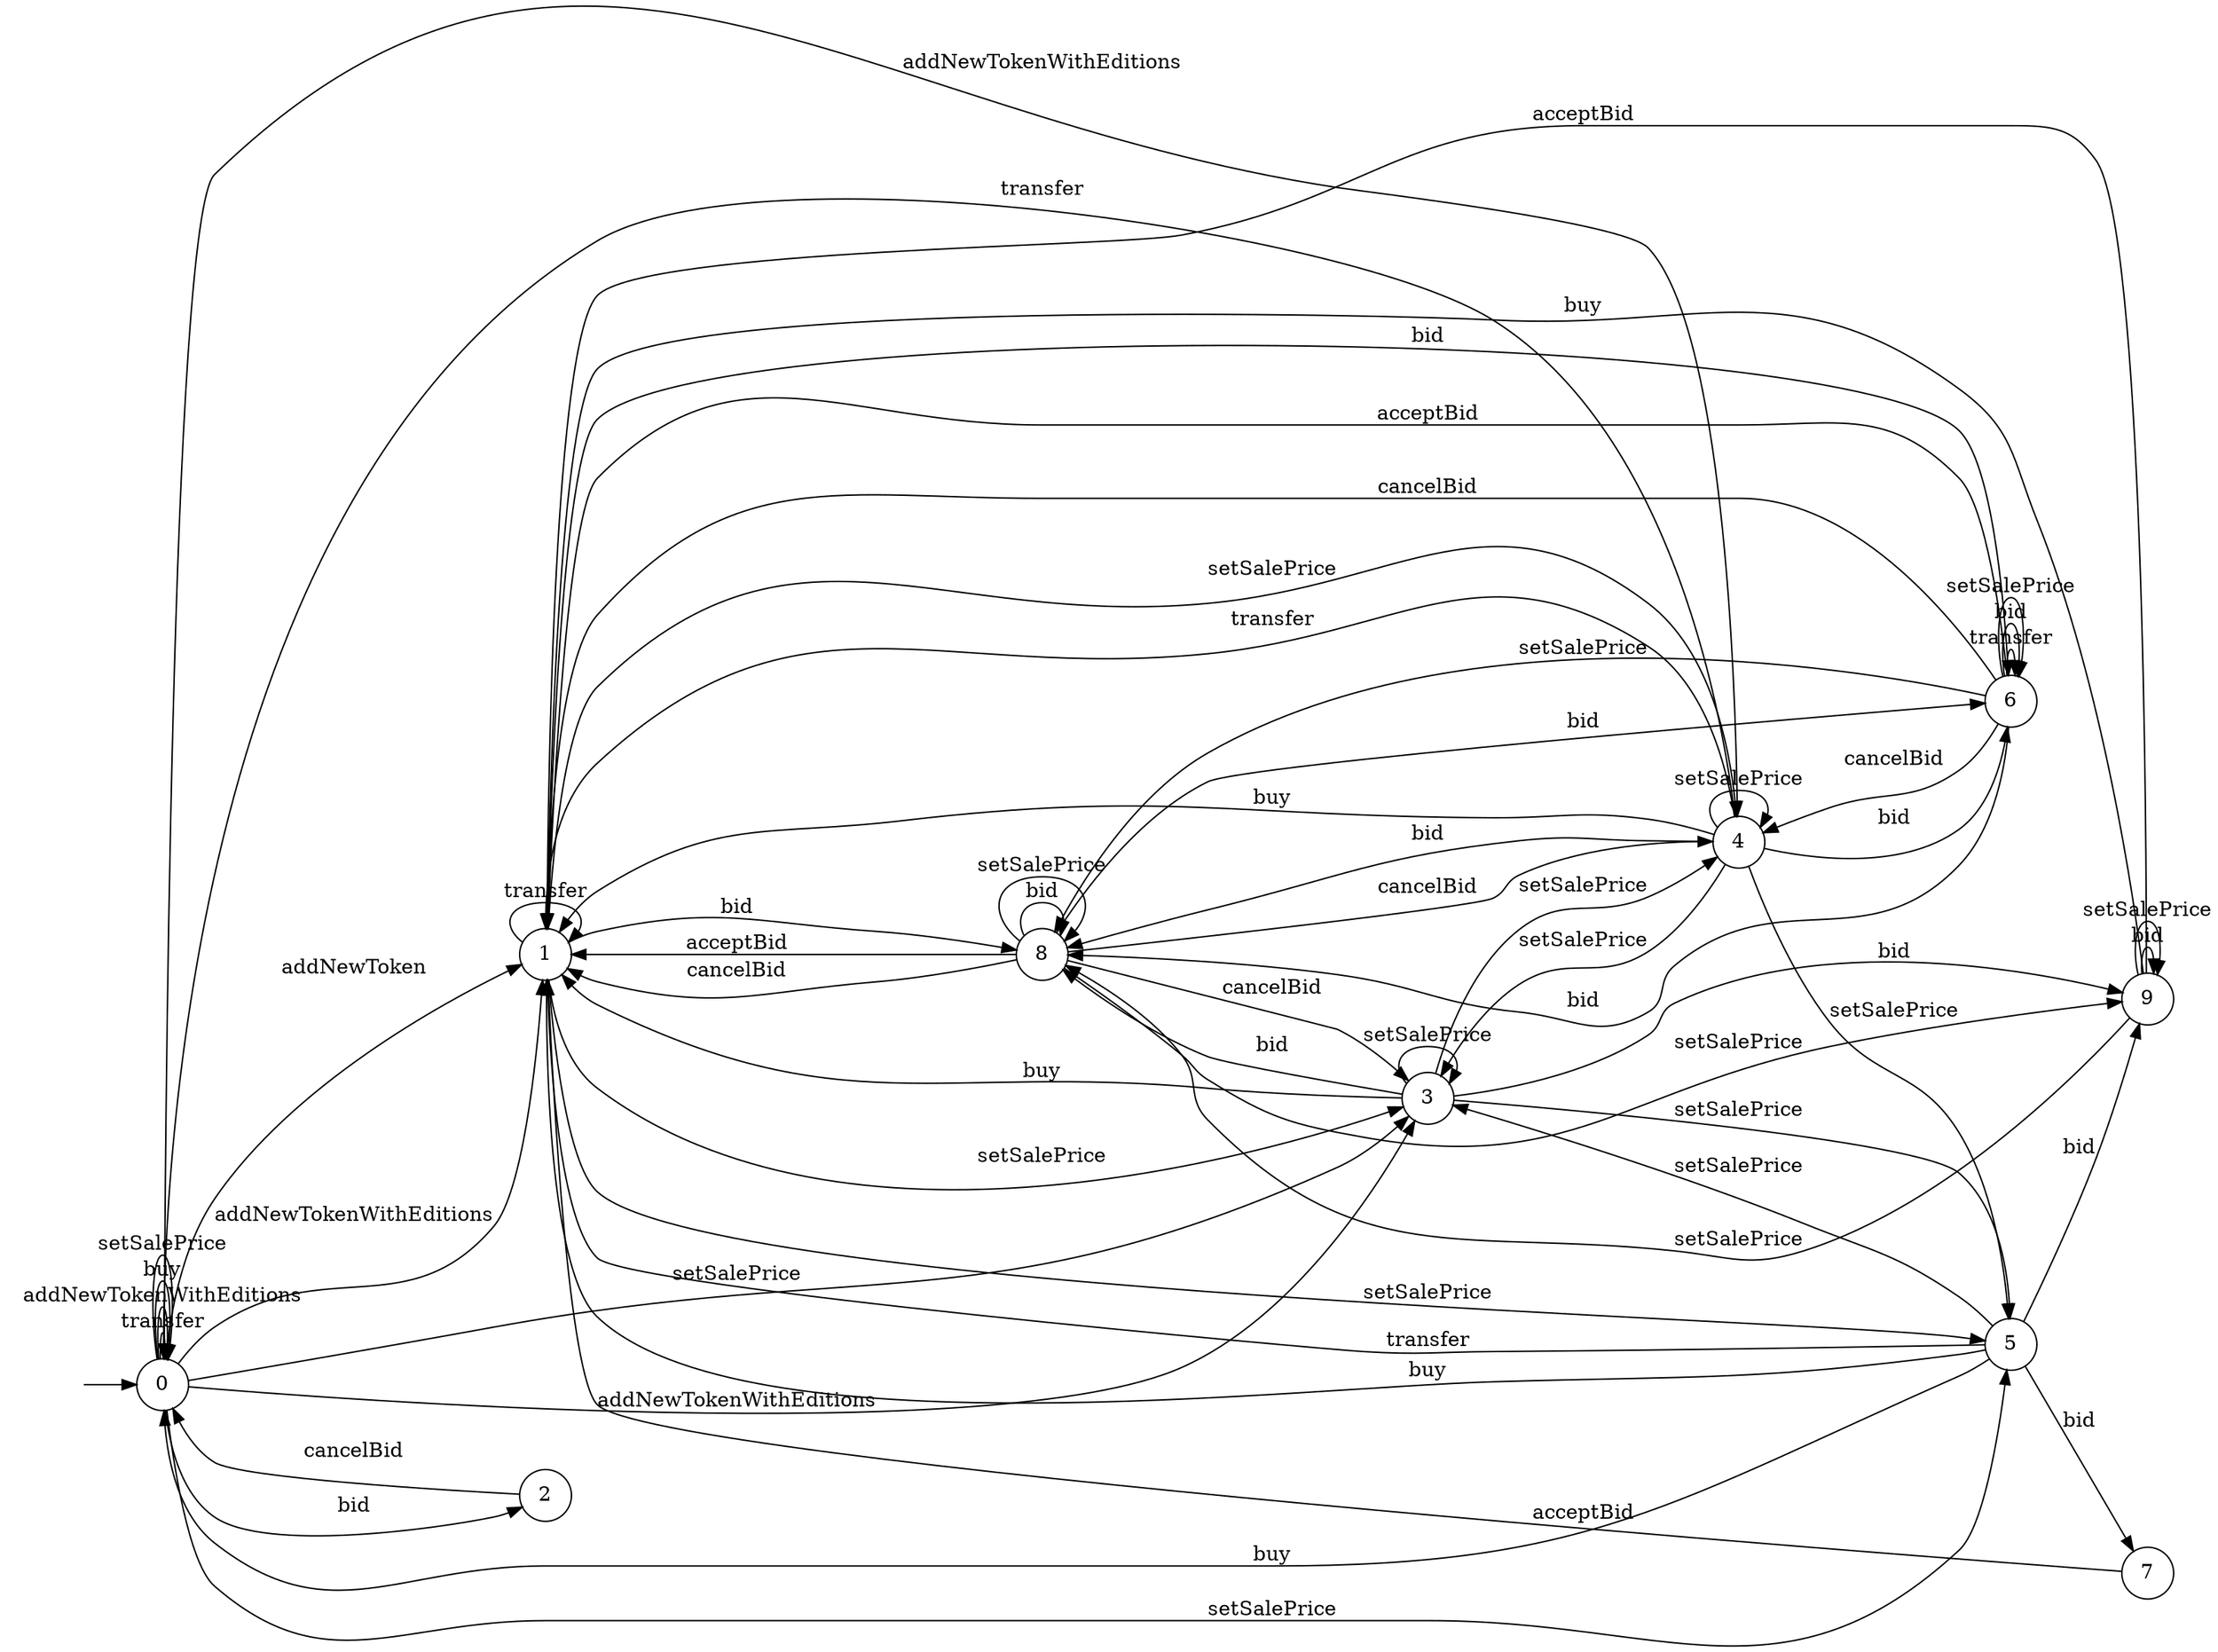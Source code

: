 digraph "./InvConPlus/Dapp-Automata-data/result/model/0x41a322b28d0ff354040e2cbc676f0320d8c8850d/SupeRare/FSM-11" {
	graph [rankdir=LR]
	"" [label="" shape=plaintext]
	1 [label=1 shape=circle]
	0 [label=0 shape=circle]
	8 [label=8 shape=circle]
	3 [label=3 shape=circle]
	5 [label=5 shape=circle]
	7 [label=7 shape=circle]
	6 [label=6 shape=circle]
	4 [label=4 shape=circle]
	2 [label=2 shape=circle]
	9 [label=9 shape=circle]
	"" -> 0 [label=""]
	0 -> 0 [label=transfer]
	0 -> 1 [label=addNewToken]
	0 -> 3 [label=addNewTokenWithEditions]
	0 -> 4 [label=addNewTokenWithEditions]
	0 -> 0 [label=addNewTokenWithEditions]
	0 -> 1 [label=addNewTokenWithEditions]
	0 -> 2 [label=bid]
	0 -> 0 [label=buy]
	0 -> 3 [label=setSalePrice]
	0 -> 5 [label=setSalePrice]
	0 -> 0 [label=setSalePrice]
	9 -> 9 [label=bid]
	9 -> 1 [label=acceptBid]
	9 -> 1 [label=buy]
	9 -> 8 [label=setSalePrice]
	9 -> 9 [label=setSalePrice]
	8 -> 6 [label=bid]
	8 -> 8 [label=bid]
	8 -> 1 [label=acceptBid]
	8 -> 3 [label=cancelBid]
	8 -> 4 [label=cancelBid]
	8 -> 1 [label=cancelBid]
	8 -> 8 [label=setSalePrice]
	8 -> 9 [label=setSalePrice]
	7 -> 1 [label=acceptBid]
	4 -> 0 [label=transfer]
	4 -> 1 [label=transfer]
	4 -> 6 [label=bid]
	4 -> 8 [label=bid]
	4 -> 1 [label=buy]
	4 -> 3 [label=setSalePrice]
	4 -> 4 [label=setSalePrice]
	4 -> 5 [label=setSalePrice]
	3 -> 8 [label=bid]
	3 -> 9 [label=bid]
	3 -> 1 [label=buy]
	3 -> 3 [label=setSalePrice]
	3 -> 4 [label=setSalePrice]
	3 -> 5 [label=setSalePrice]
	6 -> 6 [label=transfer]
	6 -> 6 [label=bid]
	6 -> 8 [label=bid]
	6 -> 1 [label=acceptBid]
	6 -> 4 [label=cancelBid]
	6 -> 1 [label=cancelBid]
	6 -> 6 [label=setSalePrice]
	6 -> 8 [label=setSalePrice]
	5 -> 1 [label=transfer]
	5 -> 7 [label=bid]
	5 -> 9 [label=bid]
	5 -> 0 [label=buy]
	5 -> 1 [label=buy]
	5 -> 3 [label=setSalePrice]
	2 -> 0 [label=cancelBid]
	1 -> 1 [label=transfer]
	1 -> 6 [label=bid]
	1 -> 8 [label=bid]
	1 -> 3 [label=setSalePrice]
	1 -> 4 [label=setSalePrice]
	1 -> 5 [label=setSalePrice]
}
